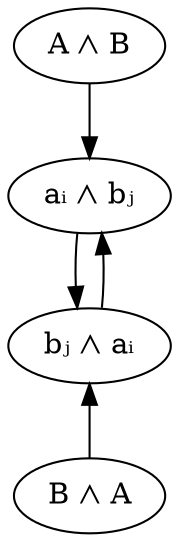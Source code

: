 digraph {
    AandB[label="A ⋀ B"]
    AndAB[label="aᵢ ⋀ bⱼ" class="value"]

    AandB -> AndAB

    BandA[label="B ⋀ A"]
    AndBA[label="bⱼ ⋀ aᵢ" class="value"]

    AndBA -> BandA[dir=back]

    AndAB -> AndBA
    AndBA -> AndAB
}
